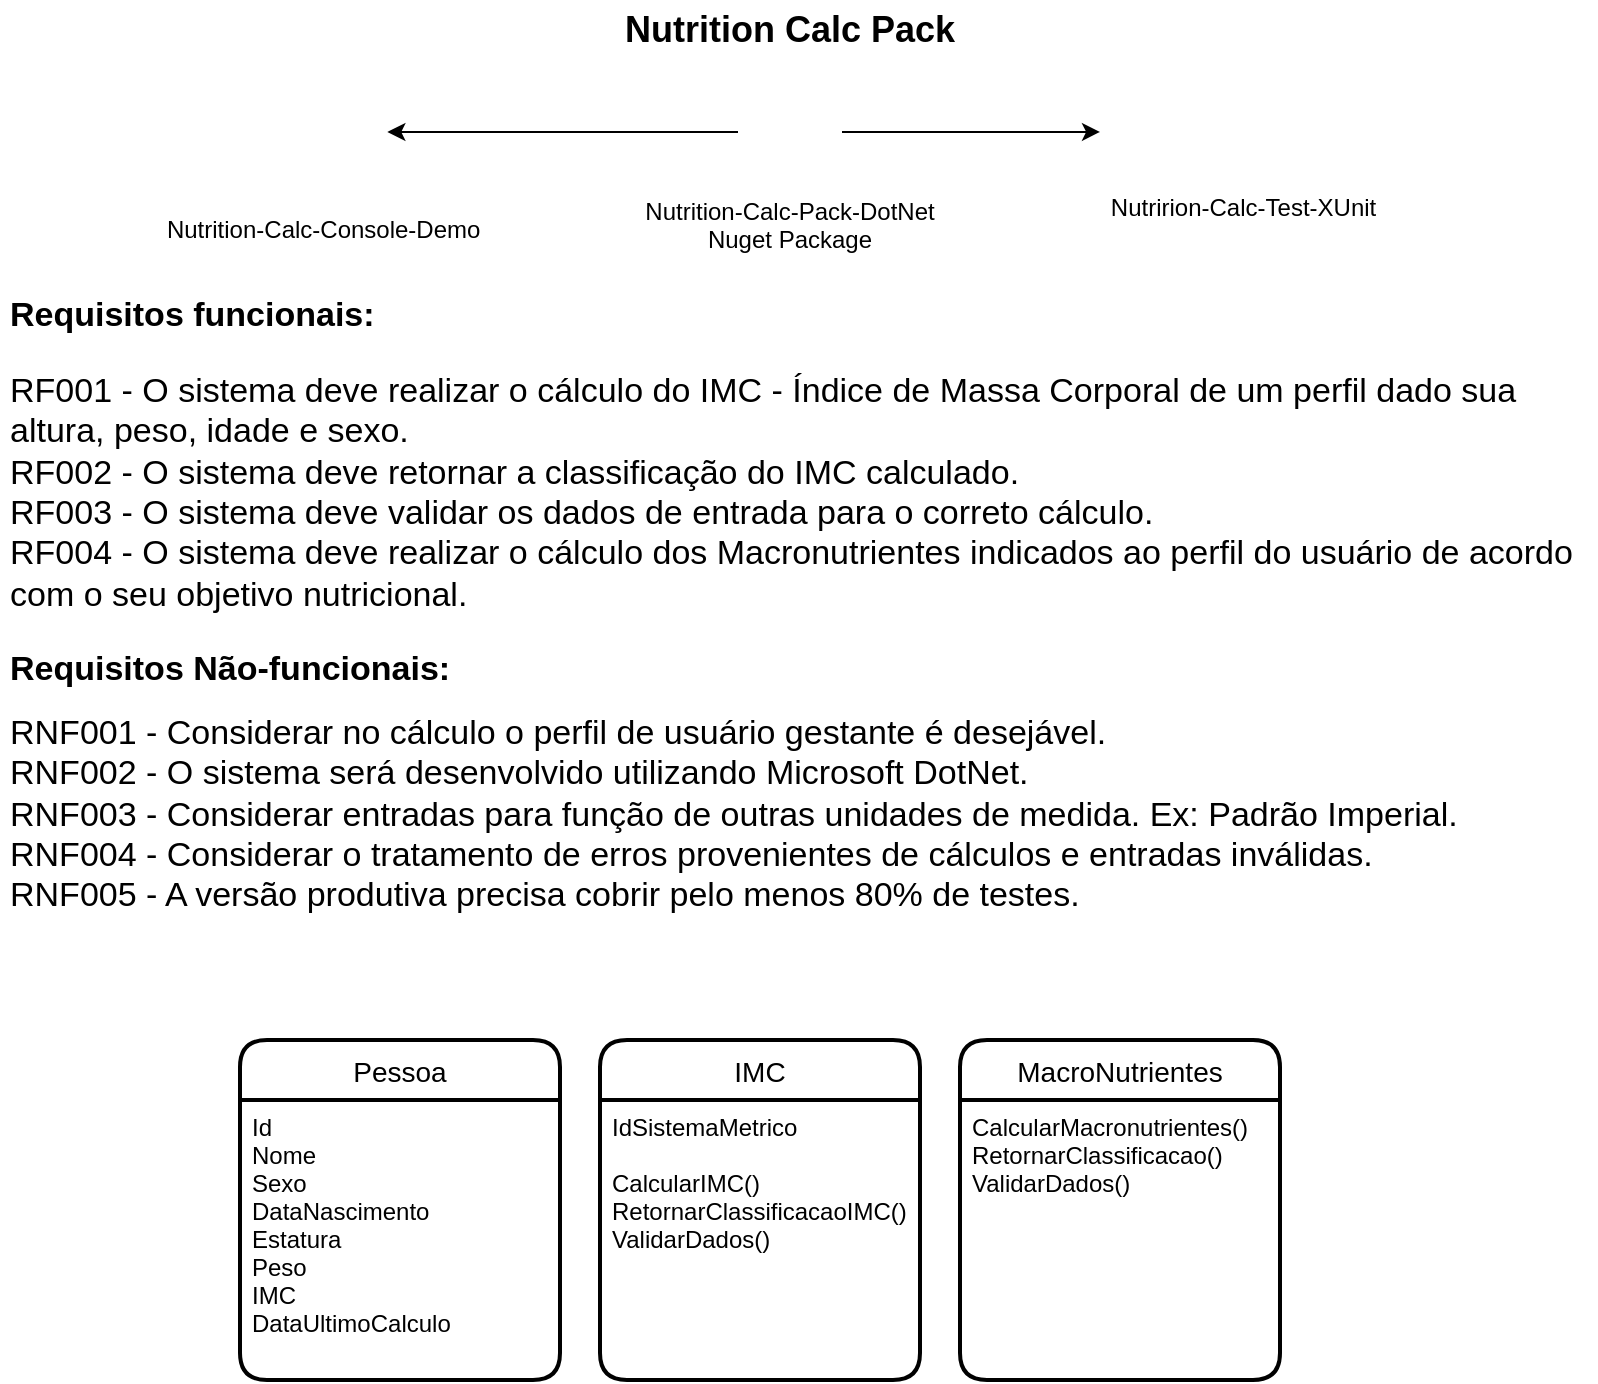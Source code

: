 <mxfile version="20.5.1" type="device"><diagram id="T-DWf__XqTunv3QRpCjC" name="Page-1"><mxGraphModel dx="1422" dy="804" grid="1" gridSize="10" guides="1" tooltips="1" connect="1" arrows="1" fold="1" page="1" pageScale="1" pageWidth="850" pageHeight="1100" math="0" shadow="0"><root><mxCell id="0"/><mxCell id="1" parent="0"/><mxCell id="IVZ0GWXv2xEaWyBu89Ai-1" value="&lt;b&gt;&lt;font style=&quot;font-size: 18px;&quot;&gt;Nutrition Calc Pack&lt;/font&gt;&lt;/b&gt;" style="text;html=1;strokeColor=none;fillColor=none;align=center;verticalAlign=middle;whiteSpace=wrap;rounded=0;" parent="1" vertex="1"><mxGeometry x="50" y="40" width="750" height="30" as="geometry"/></mxCell><mxCell id="IVZ0GWXv2xEaWyBu89Ai-5" style="edgeStyle=orthogonalEdgeStyle;rounded=0;orthogonalLoop=1;jettySize=auto;html=1;fontSize=18;" parent="1" source="IVZ0GWXv2xEaWyBu89Ai-2" target="IVZ0GWXv2xEaWyBu89Ai-3" edge="1"><mxGeometry relative="1" as="geometry"/></mxCell><mxCell id="IVZ0GWXv2xEaWyBu89Ai-8" style="edgeStyle=orthogonalEdgeStyle;rounded=0;orthogonalLoop=1;jettySize=auto;html=1;entryX=1;entryY=0.5;entryDx=0;entryDy=0;fontSize=18;" parent="1" source="IVZ0GWXv2xEaWyBu89Ai-2" target="IVZ0GWXv2xEaWyBu89Ai-7" edge="1"><mxGeometry relative="1" as="geometry"/></mxCell><mxCell id="IVZ0GWXv2xEaWyBu89Ai-2" value="Nutrition-Calc-Pack-DotNet&#10;Nuget Package" style="shape=image;verticalLabelPosition=bottom;labelBackgroundColor=default;verticalAlign=top;aspect=fixed;imageAspect=0;image=https://upload.wikimedia.org/wikipedia/commons/thumb/2/25/NuGet_project_logo.svg/512px-NuGet_project_logo.svg.png;imageBorder=none;" parent="1" vertex="1"><mxGeometry x="399" y="80" width="52" height="52" as="geometry"/></mxCell><mxCell id="IVZ0GWXv2xEaWyBu89Ai-3" value="Nutririon-Calc-Test-XUnit" style="shape=image;verticalLabelPosition=bottom;labelBackgroundColor=default;verticalAlign=top;aspect=fixed;imageAspect=0;image=http://blog.qa-services.dev/wp-content/uploads/2020/03/xUnitLogo-e1584384960711.png;" parent="1" vertex="1"><mxGeometry x="580" y="81.85" width="143.54" height="48.31" as="geometry"/></mxCell><mxCell id="IVZ0GWXv2xEaWyBu89Ai-7" value="Nutrition-Calc-Console-Demo&#10;" style="shape=image;verticalLabelPosition=bottom;labelBackgroundColor=default;verticalAlign=top;aspect=fixed;imageAspect=0;image=https://styles.redditmedia.com/t5_2qhdf/styles/communityIcon_sk8k2hisvyv51.png;" parent="1" vertex="1"><mxGeometry x="160" y="71" width="63.67" height="70" as="geometry"/></mxCell><mxCell id="XWSVfLdz5xFU0O8K92IN-1" value="&lt;h1 style=&quot;font-size: 17px;&quot;&gt;&lt;font style=&quot;font-size: 17px;&quot;&gt;Requisitos funcionais:&lt;/font&gt;&lt;/h1&gt;&lt;p style=&quot;font-size: 17px;&quot;&gt;&lt;font style=&quot;font-size: 17px;&quot;&gt;&lt;font style=&quot;font-size: 17px;&quot;&gt;RF001 - O sistema deve realizar o cálculo do IMC - Índice de Massa Corporal de um perfil dado sua altura, peso, idade e sexo.&lt;br&gt;&lt;/font&gt;&lt;span style=&quot;background-color: initial;&quot;&gt;RF002 - O sistema deve retornar a classificação do IMC calculado.&lt;br&gt;RF003 - O sistema deve validar os dados de entrada para o correto cálculo.&lt;br&gt;RF004 - O sistema deve realizar o cálculo dos Macronutrientes indicados ao perfil do usuário de acordo com o seu objetivo nutricional.&lt;/span&gt;&lt;/font&gt;&lt;/p&gt;&lt;p style=&quot;font-size: 17px;&quot;&gt;&lt;font style=&quot;font-size: 17px;&quot;&gt;&lt;/font&gt;&lt;/p&gt;&lt;h1 style=&quot;font-size: 17px;&quot;&gt;&lt;font style=&quot;font-size: 17px;&quot;&gt;Requisitos Não-funcionais:&lt;/font&gt;&lt;/h1&gt;&lt;div style=&quot;font-size: 17px;&quot;&gt;&lt;font style=&quot;font-size: 17px;&quot;&gt;RNF001 - Considerar no cálculo o perfil de usuário gestante é desejável.&lt;br&gt;&lt;/font&gt;&lt;/div&gt;&lt;div style=&quot;font-size: 17px;&quot;&gt;&lt;font style=&quot;font-size: 17px;&quot;&gt;RNF002 - O sistema será desenvolvido utilizando Microsoft DotNet.&lt;br&gt;RNF003 - Considerar entradas para função de outras unidades de medida. Ex: Padrão Imperial.&lt;br&gt;RNF004 - Considerar o tratamento de erros provenientes de cálculos e entradas inválidas.&lt;/font&gt;&lt;/div&gt;&lt;div style=&quot;font-size: 17px;&quot;&gt;&lt;font style=&quot;font-size: 17px;&quot;&gt;RNF005 - A versão produtiva precisa cobrir pelo menos 80% de testes.&lt;/font&gt;&lt;/div&gt;" style="text;html=1;strokeColor=none;fillColor=none;spacing=5;spacingTop=-20;whiteSpace=wrap;overflow=hidden;rounded=0;" parent="1" vertex="1"><mxGeometry x="30" y="187" width="798" height="343" as="geometry"/></mxCell><mxCell id="XWSVfLdz5xFU0O8K92IN-2" value="Pessoa" style="swimlane;childLayout=stackLayout;horizontal=1;startSize=30;horizontalStack=0;rounded=1;fontSize=14;fontStyle=0;strokeWidth=2;resizeParent=0;resizeLast=1;shadow=0;dashed=0;align=center;" parent="1" vertex="1"><mxGeometry x="150" y="560" width="160" height="170" as="geometry"/></mxCell><mxCell id="XWSVfLdz5xFU0O8K92IN-3" value="Id&#10;Nome&#10;Sexo&#10;DataNascimento&#10;Estatura&#10;Peso&#10;IMC&#10;DataUltimoCalculo" style="align=left;strokeColor=none;fillColor=none;spacingLeft=4;fontSize=12;verticalAlign=top;resizable=0;rotatable=0;part=1;" parent="XWSVfLdz5xFU0O8K92IN-2" vertex="1"><mxGeometry y="30" width="160" height="140" as="geometry"/></mxCell><mxCell id="XWSVfLdz5xFU0O8K92IN-7" value="IMC" style="swimlane;childLayout=stackLayout;horizontal=1;startSize=30;horizontalStack=0;rounded=1;fontSize=14;fontStyle=0;strokeWidth=2;resizeParent=0;resizeLast=1;shadow=0;dashed=0;align=center;" parent="1" vertex="1"><mxGeometry x="330" y="560" width="160" height="170" as="geometry"/></mxCell><mxCell id="XWSVfLdz5xFU0O8K92IN-8" value="IdSistemaMetrico&#10;&#10;CalcularIMC()&#10;RetornarClassificacaoIMC()&#10;ValidarDados()" style="align=left;strokeColor=none;fillColor=none;spacingLeft=4;fontSize=12;verticalAlign=top;resizable=0;rotatable=0;part=1;" parent="XWSVfLdz5xFU0O8K92IN-7" vertex="1"><mxGeometry y="30" width="160" height="140" as="geometry"/></mxCell><mxCell id="XWSVfLdz5xFU0O8K92IN-13" value="MacroNutrientes" style="swimlane;childLayout=stackLayout;horizontal=1;startSize=30;horizontalStack=0;rounded=1;fontSize=14;fontStyle=0;strokeWidth=2;resizeParent=0;resizeLast=1;shadow=0;dashed=0;align=center;" parent="1" vertex="1"><mxGeometry x="510" y="560" width="160" height="170" as="geometry"/></mxCell><mxCell id="XWSVfLdz5xFU0O8K92IN-14" value="CalcularMacronutrientes()&#10;RetornarClassificacao()&#10;ValidarDados()" style="align=left;strokeColor=none;fillColor=none;spacingLeft=4;fontSize=12;verticalAlign=top;resizable=0;rotatable=0;part=1;" parent="XWSVfLdz5xFU0O8K92IN-13" vertex="1"><mxGeometry y="30" width="160" height="140" as="geometry"/></mxCell></root></mxGraphModel></diagram></mxfile>